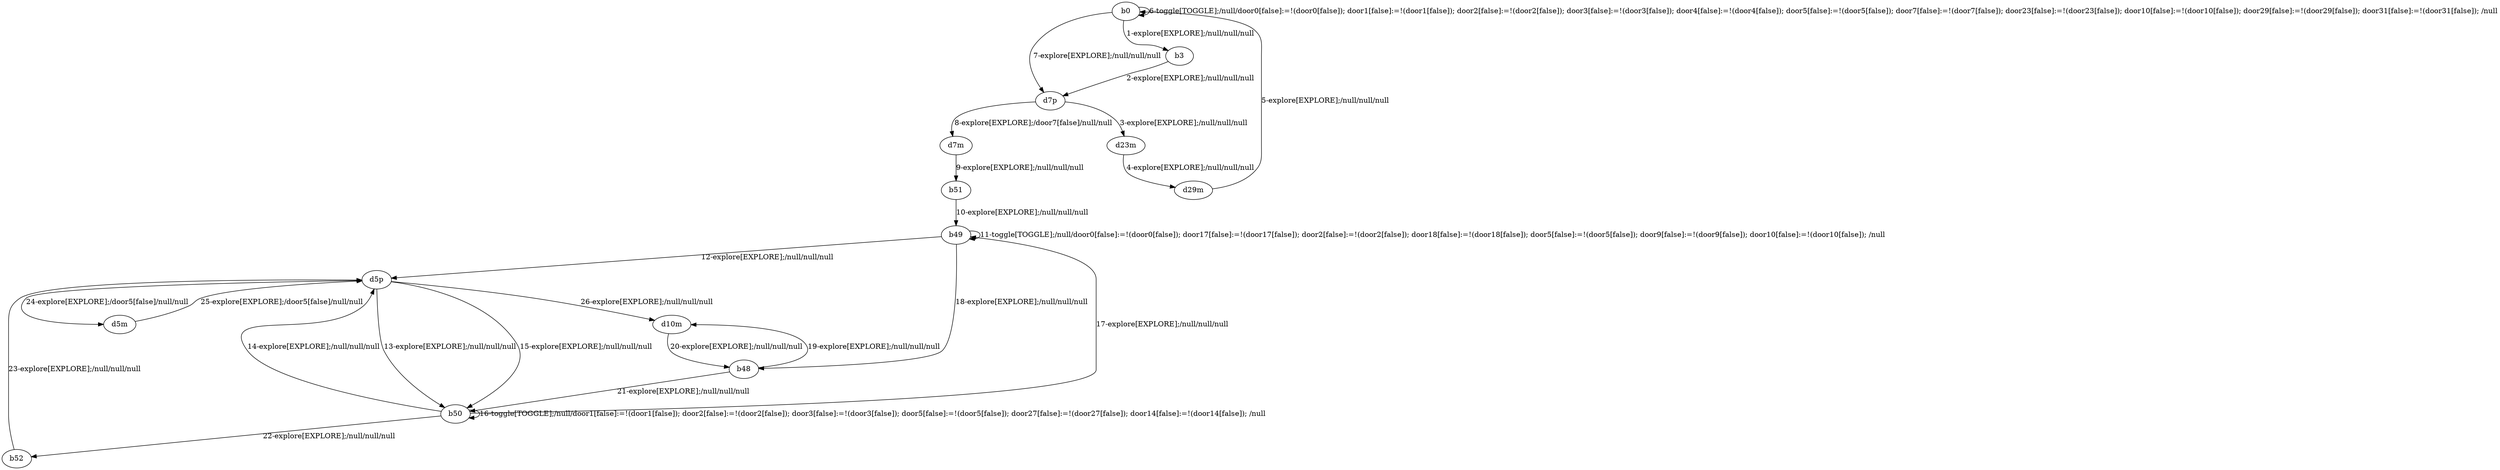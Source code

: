 # Total number of goals covered by this test: 1
# d5m --> d5p

digraph g {
"b0" -> "b3" [label = "1-explore[EXPLORE];/null/null/null"];
"b3" -> "d7p" [label = "2-explore[EXPLORE];/null/null/null"];
"d7p" -> "d23m" [label = "3-explore[EXPLORE];/null/null/null"];
"d23m" -> "d29m" [label = "4-explore[EXPLORE];/null/null/null"];
"d29m" -> "b0" [label = "5-explore[EXPLORE];/null/null/null"];
"b0" -> "b0" [label = "6-toggle[TOGGLE];/null/door0[false]:=!(door0[false]); door1[false]:=!(door1[false]); door2[false]:=!(door2[false]); door3[false]:=!(door3[false]); door4[false]:=!(door4[false]); door5[false]:=!(door5[false]); door7[false]:=!(door7[false]); door23[false]:=!(door23[false]); door10[false]:=!(door10[false]); door29[false]:=!(door29[false]); door31[false]:=!(door31[false]); /null"];
"b0" -> "d7p" [label = "7-explore[EXPLORE];/null/null/null"];
"d7p" -> "d7m" [label = "8-explore[EXPLORE];/door7[false]/null/null"];
"d7m" -> "b51" [label = "9-explore[EXPLORE];/null/null/null"];
"b51" -> "b49" [label = "10-explore[EXPLORE];/null/null/null"];
"b49" -> "b49" [label = "11-toggle[TOGGLE];/null/door0[false]:=!(door0[false]); door17[false]:=!(door17[false]); door2[false]:=!(door2[false]); door18[false]:=!(door18[false]); door5[false]:=!(door5[false]); door9[false]:=!(door9[false]); door10[false]:=!(door10[false]); /null"];
"b49" -> "d5p" [label = "12-explore[EXPLORE];/null/null/null"];
"d5p" -> "b50" [label = "13-explore[EXPLORE];/null/null/null"];
"b50" -> "d5p" [label = "14-explore[EXPLORE];/null/null/null"];
"d5p" -> "b50" [label = "15-explore[EXPLORE];/null/null/null"];
"b50" -> "b50" [label = "16-toggle[TOGGLE];/null/door1[false]:=!(door1[false]); door2[false]:=!(door2[false]); door3[false]:=!(door3[false]); door5[false]:=!(door5[false]); door27[false]:=!(door27[false]); door14[false]:=!(door14[false]); /null"];
"b50" -> "b49" [label = "17-explore[EXPLORE];/null/null/null"];
"b49" -> "b48" [label = "18-explore[EXPLORE];/null/null/null"];
"b48" -> "d10m" [label = "19-explore[EXPLORE];/null/null/null"];
"d10m" -> "b48" [label = "20-explore[EXPLORE];/null/null/null"];
"b48" -> "b50" [label = "21-explore[EXPLORE];/null/null/null"];
"b50" -> "b52" [label = "22-explore[EXPLORE];/null/null/null"];
"b52" -> "d5p" [label = "23-explore[EXPLORE];/null/null/null"];
"d5p" -> "d5m" [label = "24-explore[EXPLORE];/door5[false]/null/null"];
"d5m" -> "d5p" [label = "25-explore[EXPLORE];/door5[false]/null/null"];
"d5p" -> "d10m" [label = "26-explore[EXPLORE];/null/null/null"];
}